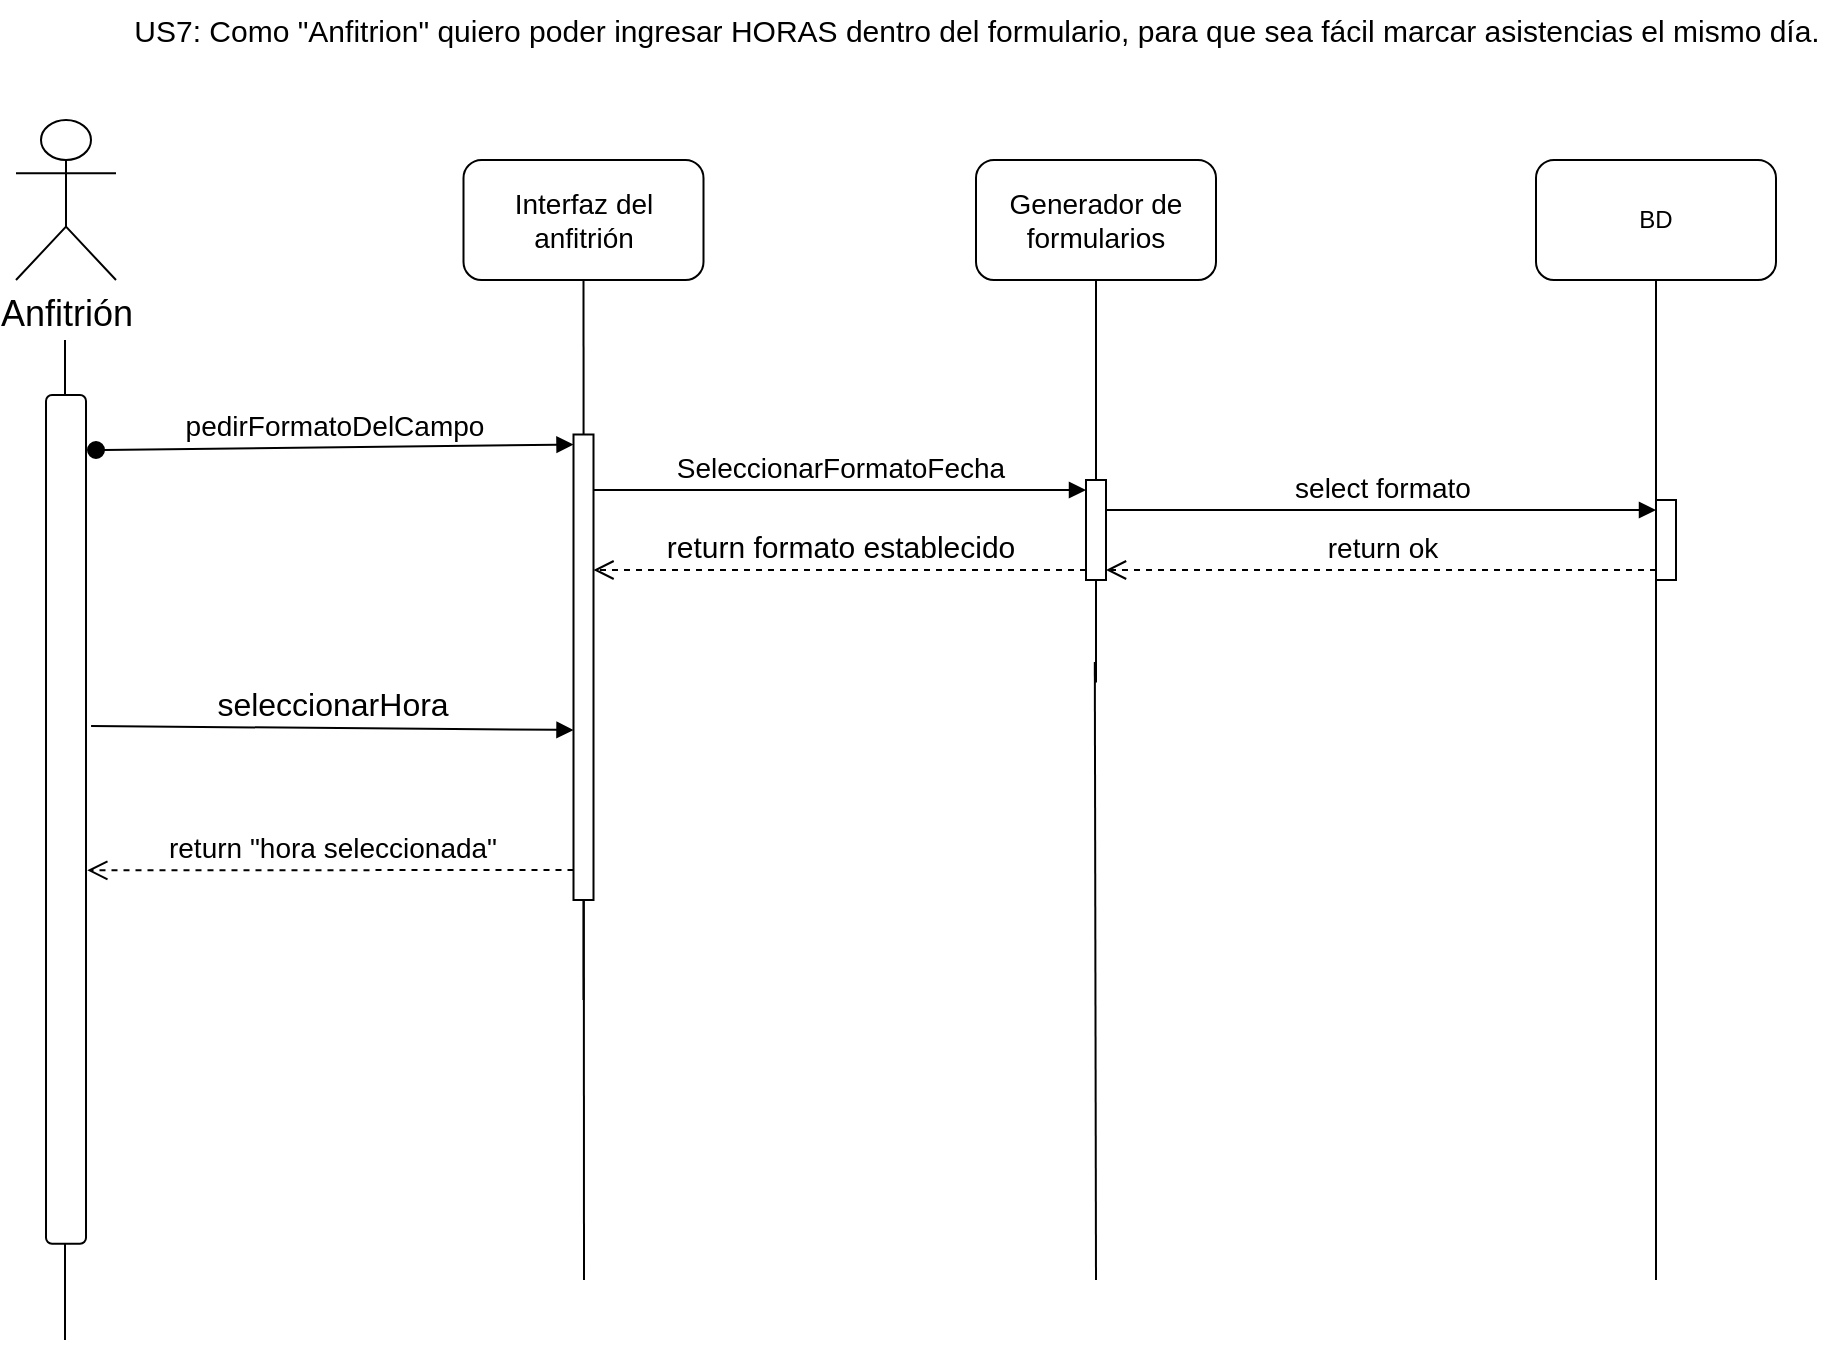 <mxfile version="24.7.12">
  <diagram name="Página-1" id="kW33Sq1V_bEKZuoMTg6a">
    <mxGraphModel dx="1518" dy="2993" grid="1" gridSize="10" guides="1" tooltips="1" connect="1" arrows="1" fold="1" page="1" pageScale="1" pageWidth="827" pageHeight="1169" math="0" shadow="0">
      <root>
        <mxCell id="0" />
        <mxCell id="1" parent="0" />
        <mxCell id="uOSvV7oJKNCwWn-sRQsA-37" value="&lt;font style=&quot;font-size: 15px;&quot;&gt;US7: Como &quot;Anfitrion&quot; quiero poder ingresar HORAS dentro del formulario, para que sea fácil marcar asistencias el mismo día.&lt;/font&gt;" style="text;html=1;align=center;verticalAlign=middle;resizable=0;points=[];autosize=1;strokeColor=none;fillColor=none;" vertex="1" parent="1">
          <mxGeometry x="65" y="-1740" width="870" height="30" as="geometry" />
        </mxCell>
        <mxCell id="uOSvV7oJKNCwWn-sRQsA-58" value="&lt;font style=&quot;font-size: 14px;&quot;&gt;Interfaz del anfitrión&lt;/font&gt;" style="rounded=1;whiteSpace=wrap;html=1;" vertex="1" parent="1">
          <mxGeometry x="243.75" y="-1660" width="120" height="60" as="geometry" />
        </mxCell>
        <mxCell id="uOSvV7oJKNCwWn-sRQsA-59" value="" style="endArrow=none;html=1;rounded=0;entryX=0.5;entryY=1;entryDx=0;entryDy=0;" edge="1" parent="1" target="uOSvV7oJKNCwWn-sRQsA-58">
          <mxGeometry width="50" height="50" relative="1" as="geometry">
            <mxPoint x="304" y="-1100" as="sourcePoint" />
            <mxPoint x="493.75" y="-1320" as="targetPoint" />
          </mxGeometry>
        </mxCell>
        <mxCell id="uOSvV7oJKNCwWn-sRQsA-60" value="&lt;font style=&quot;font-size: 14px;&quot;&gt;Generador de formularios&lt;/font&gt;" style="rounded=1;whiteSpace=wrap;html=1;" vertex="1" parent="1">
          <mxGeometry x="500" y="-1660" width="120" height="60" as="geometry" />
        </mxCell>
        <mxCell id="uOSvV7oJKNCwWn-sRQsA-61" value="" style="endArrow=none;html=1;rounded=0;entryX=0.5;entryY=1;entryDx=0;entryDy=0;" edge="1" parent="1" source="uOSvV7oJKNCwWn-sRQsA-70" target="uOSvV7oJKNCwWn-sRQsA-60">
          <mxGeometry width="50" height="50" relative="1" as="geometry">
            <mxPoint x="560" y="-1100" as="sourcePoint" />
            <mxPoint x="750" y="-1320" as="targetPoint" />
          </mxGeometry>
        </mxCell>
        <mxCell id="uOSvV7oJKNCwWn-sRQsA-62" value="BD" style="rounded=1;whiteSpace=wrap;html=1;" vertex="1" parent="1">
          <mxGeometry x="780" y="-1660" width="120" height="60" as="geometry" />
        </mxCell>
        <mxCell id="uOSvV7oJKNCwWn-sRQsA-63" value="" style="endArrow=none;html=1;rounded=0;entryX=0.5;entryY=1;entryDx=0;entryDy=0;" edge="1" parent="1" target="uOSvV7oJKNCwWn-sRQsA-62">
          <mxGeometry width="50" height="50" relative="1" as="geometry">
            <mxPoint x="840" y="-1485" as="sourcePoint" />
            <mxPoint x="1010" y="-1320" as="targetPoint" />
          </mxGeometry>
        </mxCell>
        <mxCell id="uOSvV7oJKNCwWn-sRQsA-64" value="&lt;font style=&quot;font-size: 18px;&quot;&gt;Anfitrión&lt;/font&gt;" style="shape=umlActor;verticalLabelPosition=bottom;verticalAlign=top;html=1;outlineConnect=0;" vertex="1" parent="1">
          <mxGeometry x="20" y="-1680" width="50" height="80" as="geometry" />
        </mxCell>
        <mxCell id="uOSvV7oJKNCwWn-sRQsA-65" value="" style="endArrow=none;html=1;rounded=0;entryX=0.5;entryY=1;entryDx=0;entryDy=0;" edge="1" parent="1">
          <mxGeometry width="50" height="50" relative="1" as="geometry">
            <mxPoint x="44.5" y="-1070" as="sourcePoint" />
            <mxPoint x="44.5" y="-1570" as="targetPoint" />
          </mxGeometry>
        </mxCell>
        <mxCell id="uOSvV7oJKNCwWn-sRQsA-66" value="" style="rounded=1;whiteSpace=wrap;html=1;rotation=90;" vertex="1" parent="1">
          <mxGeometry x="-167.18" y="-1340.31" width="424.37" height="20" as="geometry" />
        </mxCell>
        <mxCell id="uOSvV7oJKNCwWn-sRQsA-67" value="&lt;span style=&quot;font-size: 14px;&quot;&gt;SeleccionarFormatoFecha&lt;/span&gt;" style="html=1;verticalAlign=bottom;endArrow=block;curved=0;rounded=0;entryX=0;entryY=0;entryDx=0;entryDy=5;" edge="1" parent="1" source="uOSvV7oJKNCwWn-sRQsA-73" target="uOSvV7oJKNCwWn-sRQsA-70">
          <mxGeometry x="0.003" relative="1" as="geometry">
            <mxPoint x="315.59" y="-1494.713" as="sourcePoint" />
            <mxPoint as="offset" />
          </mxGeometry>
        </mxCell>
        <mxCell id="uOSvV7oJKNCwWn-sRQsA-68" value="&lt;font style=&quot;font-size: 15px;&quot;&gt;return formato establecido&lt;/font&gt;" style="html=1;verticalAlign=bottom;endArrow=open;dashed=1;endSize=8;curved=0;rounded=0;exitX=0;exitY=1;exitDx=0;exitDy=-5;" edge="1" parent="1" source="uOSvV7oJKNCwWn-sRQsA-70" target="uOSvV7oJKNCwWn-sRQsA-73">
          <mxGeometry relative="1" as="geometry">
            <mxPoint x="315.59" y="-1395.532" as="targetPoint" />
          </mxGeometry>
        </mxCell>
        <mxCell id="uOSvV7oJKNCwWn-sRQsA-69" value="" style="endArrow=none;html=1;rounded=0;entryX=0.5;entryY=1;entryDx=0;entryDy=0;" edge="1" parent="1" target="uOSvV7oJKNCwWn-sRQsA-70">
          <mxGeometry width="50" height="50" relative="1" as="geometry">
            <mxPoint x="560" y="-1398.75" as="sourcePoint" />
            <mxPoint x="560" y="-1600" as="targetPoint" />
          </mxGeometry>
        </mxCell>
        <mxCell id="uOSvV7oJKNCwWn-sRQsA-70" value="" style="html=1;points=[[0,0,0,0,5],[0,1,0,0,-5],[1,0,0,0,5],[1,1,0,0,-5]];perimeter=orthogonalPerimeter;outlineConnect=0;targetShapes=umlLifeline;portConstraint=eastwest;newEdgeStyle={&quot;curved&quot;:0,&quot;rounded&quot;:0};" vertex="1" parent="1">
          <mxGeometry x="555" y="-1500" width="10" height="50" as="geometry" />
        </mxCell>
        <mxCell id="uOSvV7oJKNCwWn-sRQsA-71" value="" style="endArrow=none;html=1;rounded=0;entryX=0.5;entryY=1;entryDx=0;entryDy=0;" edge="1" parent="1" source="uOSvV7oJKNCwWn-sRQsA-73">
          <mxGeometry width="50" height="50" relative="1" as="geometry">
            <mxPoint x="300" y="-1070" as="sourcePoint" />
            <mxPoint x="303.75" y="-1240" as="targetPoint" />
          </mxGeometry>
        </mxCell>
        <mxCell id="uOSvV7oJKNCwWn-sRQsA-72" value="&lt;font style=&quot;font-size: 14px;&quot;&gt;pedirFormatoDelCampo&lt;/font&gt;" style="html=1;verticalAlign=bottom;startArrow=oval;endArrow=block;startSize=8;curved=0;rounded=0;entryX=0;entryY=0;entryDx=0;entryDy=5;" edge="1" parent="1" target="uOSvV7oJKNCwWn-sRQsA-73">
          <mxGeometry relative="1" as="geometry">
            <mxPoint x="60" y="-1515" as="sourcePoint" />
          </mxGeometry>
        </mxCell>
        <mxCell id="uOSvV7oJKNCwWn-sRQsA-73" value="" style="html=1;points=[[0,0,0,0,5],[0,1,0,0,-5],[1,0,0,0,5],[1,1,0,0,-5]];perimeter=orthogonalPerimeter;outlineConnect=0;targetShapes=umlLifeline;portConstraint=eastwest;newEdgeStyle={&quot;curved&quot;:0,&quot;rounded&quot;:0};" vertex="1" parent="1">
          <mxGeometry x="298.75" y="-1522.75" width="10" height="232.75" as="geometry" />
        </mxCell>
        <mxCell id="uOSvV7oJKNCwWn-sRQsA-74" value="" style="endArrow=none;html=1;rounded=0;entryX=0.5;entryY=1;entryDx=0;entryDy=0;" edge="1" parent="1">
          <mxGeometry width="50" height="50" relative="1" as="geometry">
            <mxPoint x="560" y="-1100" as="sourcePoint" />
            <mxPoint x="559.41" y="-1409" as="targetPoint" />
          </mxGeometry>
        </mxCell>
        <mxCell id="uOSvV7oJKNCwWn-sRQsA-75" value="" style="endArrow=none;html=1;rounded=0;entryX=0.5;entryY=1;entryDx=0;entryDy=0;" edge="1" parent="1">
          <mxGeometry width="50" height="50" relative="1" as="geometry">
            <mxPoint x="840" y="-1100" as="sourcePoint" />
            <mxPoint x="840" y="-1450" as="targetPoint" />
          </mxGeometry>
        </mxCell>
        <mxCell id="uOSvV7oJKNCwWn-sRQsA-76" value="" style="html=1;points=[[0,0,0,0,5],[0,1,0,0,-5],[1,0,0,0,5],[1,1,0,0,-5]];perimeter=orthogonalPerimeter;outlineConnect=0;targetShapes=umlLifeline;portConstraint=eastwest;newEdgeStyle={&quot;curved&quot;:0,&quot;rounded&quot;:0};" vertex="1" parent="1">
          <mxGeometry x="840" y="-1490" width="10" height="40" as="geometry" />
        </mxCell>
        <mxCell id="uOSvV7oJKNCwWn-sRQsA-77" value="&lt;font style=&quot;font-size: 14px;&quot;&gt;select formato&lt;/font&gt;" style="html=1;verticalAlign=bottom;endArrow=block;curved=0;rounded=0;entryX=0;entryY=0;entryDx=0;entryDy=5;" edge="1" parent="1" source="uOSvV7oJKNCwWn-sRQsA-70" target="uOSvV7oJKNCwWn-sRQsA-76">
          <mxGeometry relative="1" as="geometry">
            <mxPoint x="770" y="-1485" as="sourcePoint" />
          </mxGeometry>
        </mxCell>
        <mxCell id="uOSvV7oJKNCwWn-sRQsA-78" value="&lt;font style=&quot;font-size: 14px;&quot;&gt;return ok&lt;/font&gt;" style="html=1;verticalAlign=bottom;endArrow=open;dashed=1;endSize=8;curved=0;rounded=0;exitX=0;exitY=1;exitDx=0;exitDy=-5;" edge="1" parent="1" source="uOSvV7oJKNCwWn-sRQsA-76" target="uOSvV7oJKNCwWn-sRQsA-70">
          <mxGeometry relative="1" as="geometry">
            <mxPoint x="770" y="-1415" as="targetPoint" />
          </mxGeometry>
        </mxCell>
        <mxCell id="uOSvV7oJKNCwWn-sRQsA-80" value="&lt;font size=&quot;3&quot;&gt;seleccionarHora&lt;/font&gt;" style="html=1;verticalAlign=bottom;endArrow=block;curved=0;rounded=0;entryX=0;entryY=0;entryDx=0;entryDy=5;exitX=0.39;exitY=-0.126;exitDx=0;exitDy=0;exitPerimeter=0;" edge="1" parent="1" source="uOSvV7oJKNCwWn-sRQsA-66">
          <mxGeometry relative="1" as="geometry">
            <mxPoint x="228.75" y="-1375" as="sourcePoint" />
            <mxPoint x="298.75" y="-1375" as="targetPoint" />
          </mxGeometry>
        </mxCell>
        <mxCell id="uOSvV7oJKNCwWn-sRQsA-81" value="&lt;font style=&quot;font-size: 14px;&quot;&gt;return &quot;hora seleccionada&quot;&lt;/font&gt;" style="html=1;verticalAlign=bottom;endArrow=open;dashed=1;endSize=8;curved=0;rounded=0;exitX=0;exitY=1;exitDx=0;exitDy=-5;entryX=0.56;entryY=-0.032;entryDx=0;entryDy=0;entryPerimeter=0;" edge="1" parent="1" target="uOSvV7oJKNCwWn-sRQsA-66">
          <mxGeometry x="-0.003" relative="1" as="geometry">
            <mxPoint x="228.75" y="-1305" as="targetPoint" />
            <mxPoint x="298.75" y="-1305" as="sourcePoint" />
            <mxPoint as="offset" />
          </mxGeometry>
        </mxCell>
      </root>
    </mxGraphModel>
  </diagram>
</mxfile>
